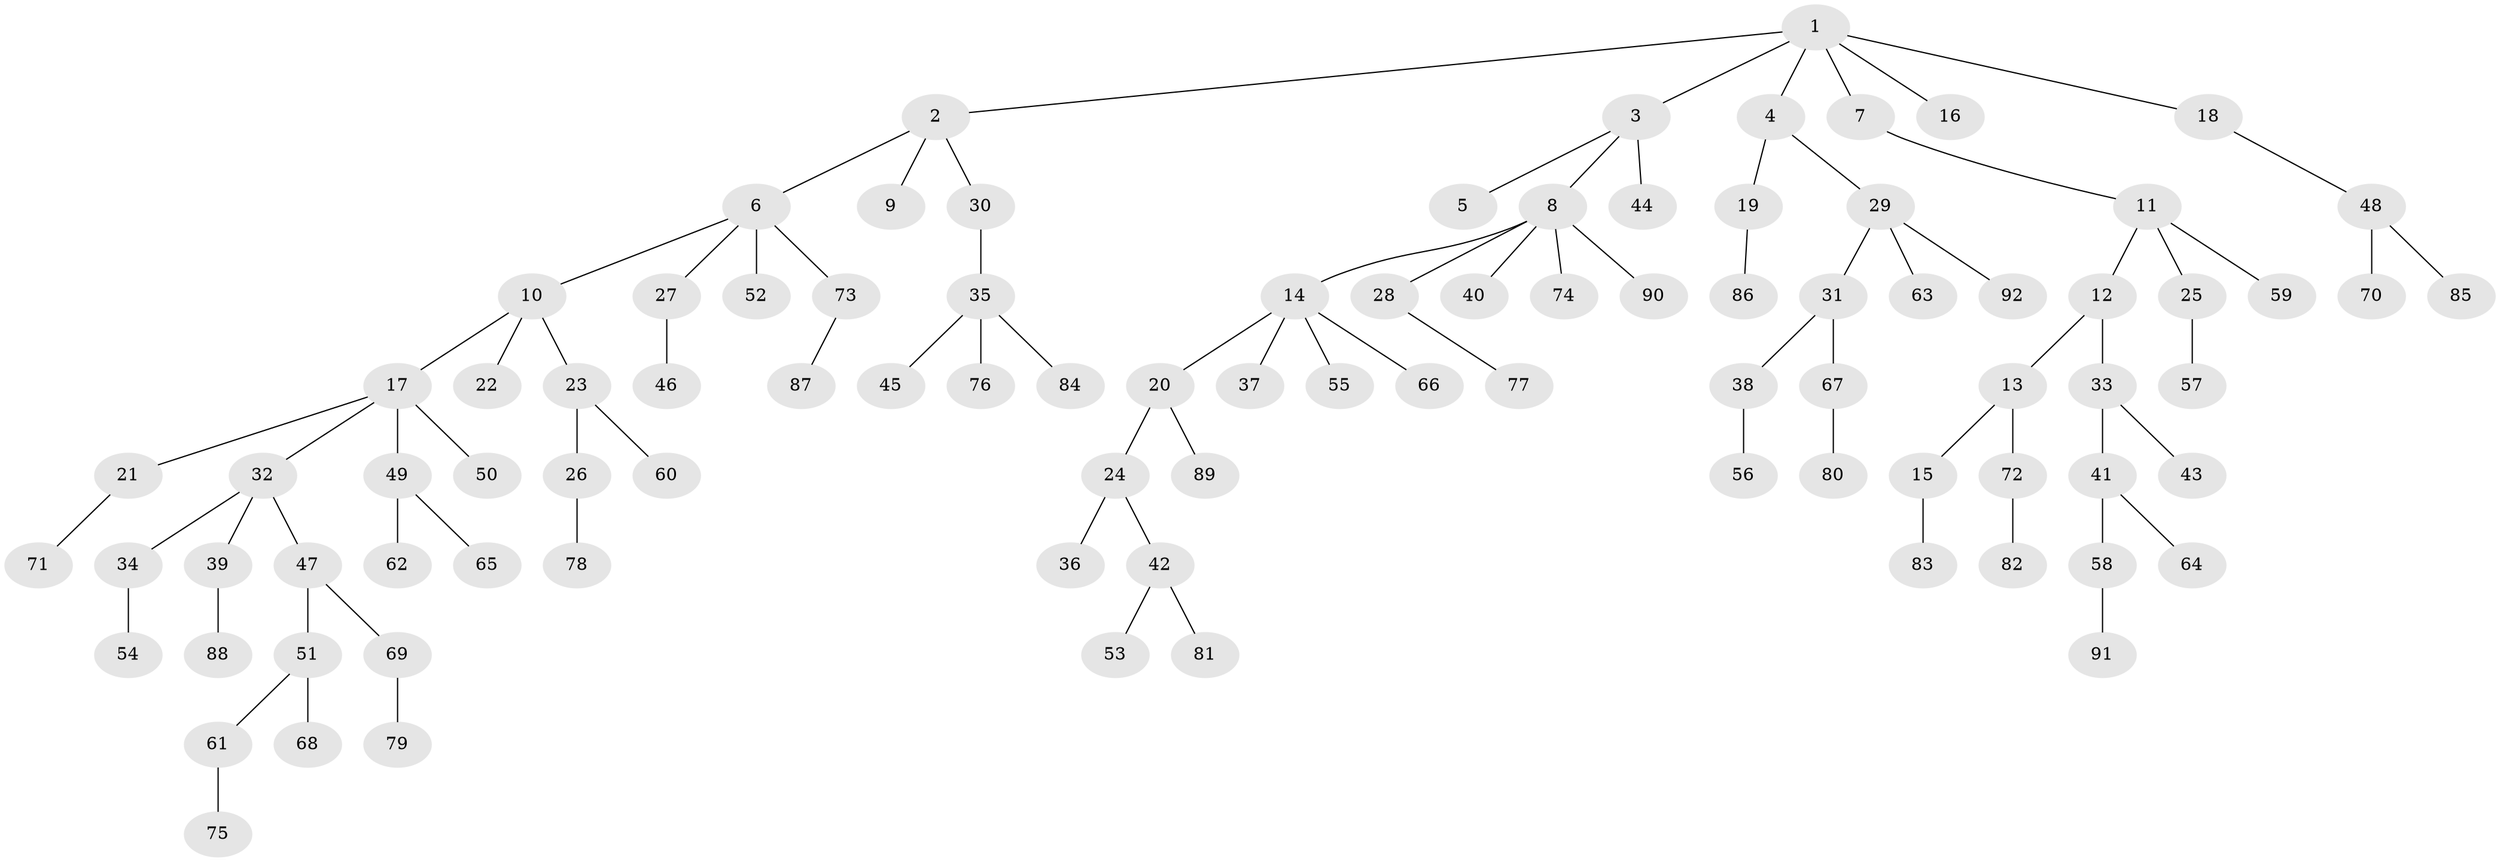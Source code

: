 // coarse degree distribution, {6: 0.034482758620689655, 3: 0.10344827586206896, 5: 0.05172413793103448, 4: 0.08620689655172414, 1: 0.603448275862069, 2: 0.1206896551724138}
// Generated by graph-tools (version 1.1) at 2025/24/03/03/25 07:24:06]
// undirected, 92 vertices, 91 edges
graph export_dot {
graph [start="1"]
  node [color=gray90,style=filled];
  1;
  2;
  3;
  4;
  5;
  6;
  7;
  8;
  9;
  10;
  11;
  12;
  13;
  14;
  15;
  16;
  17;
  18;
  19;
  20;
  21;
  22;
  23;
  24;
  25;
  26;
  27;
  28;
  29;
  30;
  31;
  32;
  33;
  34;
  35;
  36;
  37;
  38;
  39;
  40;
  41;
  42;
  43;
  44;
  45;
  46;
  47;
  48;
  49;
  50;
  51;
  52;
  53;
  54;
  55;
  56;
  57;
  58;
  59;
  60;
  61;
  62;
  63;
  64;
  65;
  66;
  67;
  68;
  69;
  70;
  71;
  72;
  73;
  74;
  75;
  76;
  77;
  78;
  79;
  80;
  81;
  82;
  83;
  84;
  85;
  86;
  87;
  88;
  89;
  90;
  91;
  92;
  1 -- 2;
  1 -- 3;
  1 -- 4;
  1 -- 7;
  1 -- 16;
  1 -- 18;
  2 -- 6;
  2 -- 9;
  2 -- 30;
  3 -- 5;
  3 -- 8;
  3 -- 44;
  4 -- 19;
  4 -- 29;
  6 -- 10;
  6 -- 27;
  6 -- 52;
  6 -- 73;
  7 -- 11;
  8 -- 14;
  8 -- 28;
  8 -- 40;
  8 -- 74;
  8 -- 90;
  10 -- 17;
  10 -- 22;
  10 -- 23;
  11 -- 12;
  11 -- 25;
  11 -- 59;
  12 -- 13;
  12 -- 33;
  13 -- 15;
  13 -- 72;
  14 -- 20;
  14 -- 37;
  14 -- 55;
  14 -- 66;
  15 -- 83;
  17 -- 21;
  17 -- 32;
  17 -- 49;
  17 -- 50;
  18 -- 48;
  19 -- 86;
  20 -- 24;
  20 -- 89;
  21 -- 71;
  23 -- 26;
  23 -- 60;
  24 -- 36;
  24 -- 42;
  25 -- 57;
  26 -- 78;
  27 -- 46;
  28 -- 77;
  29 -- 31;
  29 -- 63;
  29 -- 92;
  30 -- 35;
  31 -- 38;
  31 -- 67;
  32 -- 34;
  32 -- 39;
  32 -- 47;
  33 -- 41;
  33 -- 43;
  34 -- 54;
  35 -- 45;
  35 -- 76;
  35 -- 84;
  38 -- 56;
  39 -- 88;
  41 -- 58;
  41 -- 64;
  42 -- 53;
  42 -- 81;
  47 -- 51;
  47 -- 69;
  48 -- 70;
  48 -- 85;
  49 -- 62;
  49 -- 65;
  51 -- 61;
  51 -- 68;
  58 -- 91;
  61 -- 75;
  67 -- 80;
  69 -- 79;
  72 -- 82;
  73 -- 87;
}
